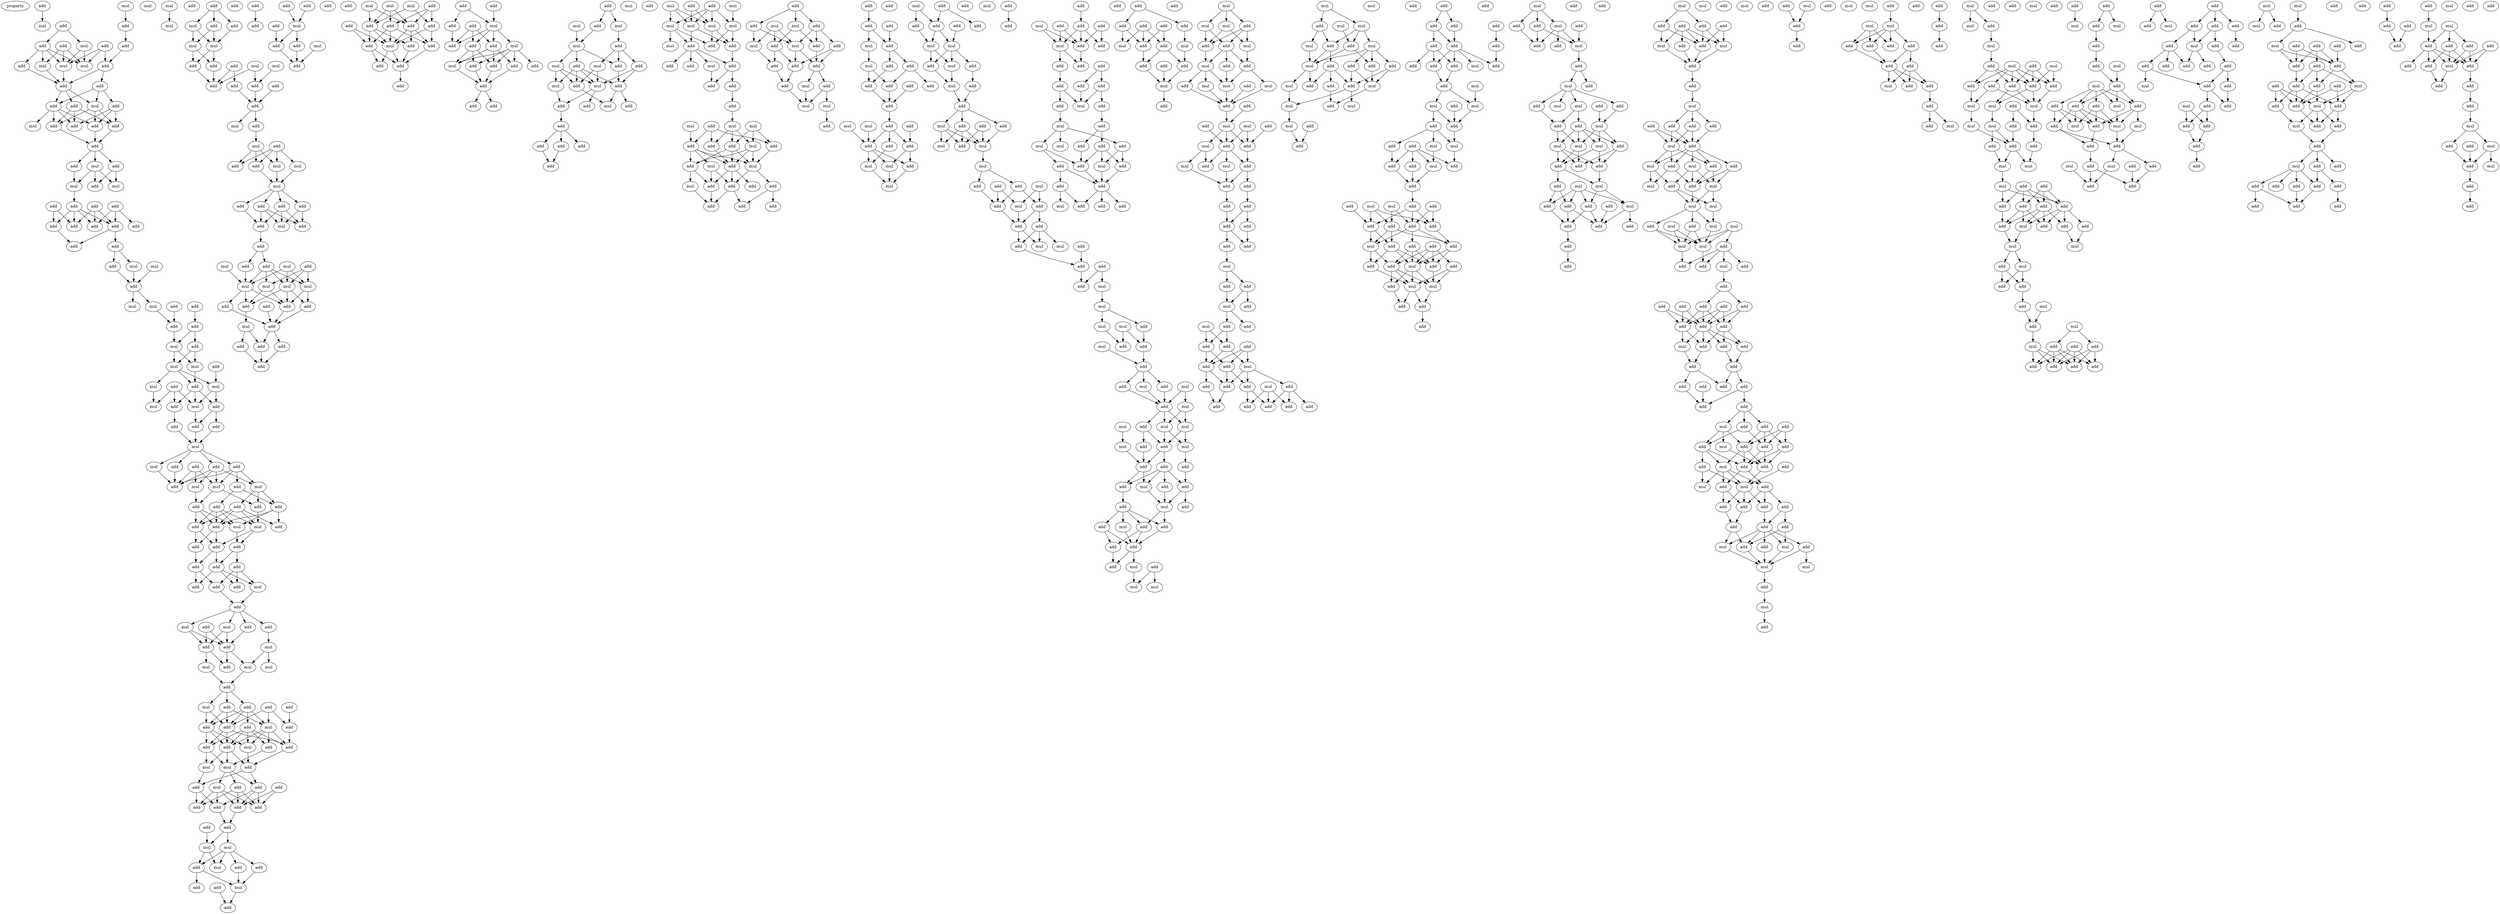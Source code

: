 digraph {
    node [fontcolor=black]
    property [mul=2,lf=2.0]
    0 [ label = add ];
    1 [ label = mul ];
    2 [ label = mul ];
    3 [ label = add ];
    4 [ label = add ];
    5 [ label = add ];
    6 [ label = add ];
    7 [ label = add ];
    8 [ label = add ];
    9 [ label = mul ];
    10 [ label = add ];
    11 [ label = add ];
    12 [ label = mul ];
    13 [ label = mul ];
    14 [ label = mul ];
    15 [ label = add ];
    16 [ label = add ];
    17 [ label = add ];
    18 [ label = add ];
    19 [ label = add ];
    20 [ label = mul ];
    21 [ label = add ];
    22 [ label = mul ];
    23 [ label = add ];
    24 [ label = add ];
    25 [ label = add ];
    26 [ label = add ];
    27 [ label = add ];
    28 [ label = add ];
    29 [ label = mul ];
    30 [ label = add ];
    31 [ label = mul ];
    32 [ label = mul ];
    33 [ label = add ];
    34 [ label = add ];
    35 [ label = add ];
    36 [ label = add ];
    37 [ label = add ];
    38 [ label = add ];
    39 [ label = add ];
    40 [ label = add ];
    41 [ label = add ];
    42 [ label = add ];
    43 [ label = add ];
    44 [ label = mul ];
    45 [ label = mul ];
    46 [ label = add ];
    47 [ label = mul ];
    48 [ label = add ];
    49 [ label = mul ];
    50 [ label = add ];
    51 [ label = add ];
    52 [ label = mul ];
    53 [ label = add ];
    54 [ label = add ];
    55 [ label = mul ];
    56 [ label = add ];
    57 [ label = add ];
    58 [ label = mul ];
    59 [ label = mul ];
    60 [ label = add ];
    61 [ label = mul ];
    62 [ label = mul ];
    63 [ label = add ];
    64 [ label = mul ];
    65 [ label = mul ];
    66 [ label = add ];
    67 [ label = add ];
    68 [ label = add ];
    69 [ label = add ];
    70 [ label = add ];
    71 [ label = mul ];
    72 [ label = add ];
    73 [ label = add ];
    74 [ label = add ];
    75 [ label = mul ];
    76 [ label = add ];
    77 [ label = mul ];
    78 [ label = add ];
    79 [ label = add ];
    80 [ label = mul ];
    81 [ label = mul ];
    82 [ label = add ];
    83 [ label = add ];
    84 [ label = add ];
    85 [ label = add ];
    86 [ label = add ];
    87 [ label = add ];
    88 [ label = add ];
    89 [ label = mul ];
    90 [ label = mul ];
    91 [ label = add ];
    92 [ label = add ];
    93 [ label = add ];
    94 [ label = add ];
    95 [ label = add ];
    96 [ label = add ];
    97 [ label = add ];
    98 [ label = add ];
    99 [ label = mul ];
    100 [ label = add ];
    101 [ label = add ];
    102 [ label = add ];
    103 [ label = mul ];
    104 [ label = add ];
    105 [ label = add ];
    106 [ label = mul ];
    107 [ label = add ];
    108 [ label = mul ];
    109 [ label = add ];
    110 [ label = add ];
    111 [ label = add ];
    112 [ label = mul ];
    113 [ label = mul ];
    114 [ label = mul ];
    115 [ label = add ];
    116 [ label = add ];
    117 [ label = add ];
    118 [ label = mul ];
    119 [ label = add ];
    120 [ label = add ];
    121 [ label = add ];
    122 [ label = add ];
    123 [ label = mul ];
    124 [ label = add ];
    125 [ label = add ];
    126 [ label = add ];
    127 [ label = mul ];
    128 [ label = add ];
    129 [ label = add ];
    130 [ label = add ];
    131 [ label = mul ];
    132 [ label = add ];
    133 [ label = mul ];
    134 [ label = mul ];
    135 [ label = add ];
    136 [ label = add ];
    137 [ label = add ];
    138 [ label = add ];
    139 [ label = add ];
    140 [ label = add ];
    141 [ label = add ];
    142 [ label = add ];
    143 [ label = add ];
    144 [ label = add ];
    145 [ label = mul ];
    146 [ label = mul ];
    147 [ label = mul ];
    148 [ label = add ];
    149 [ label = add ];
    150 [ label = add ];
    151 [ label = mul ];
    152 [ label = add ];
    153 [ label = mul ];
    154 [ label = add ];
    155 [ label = add ];
    156 [ label = add ];
    157 [ label = mul ];
    158 [ label = add ];
    159 [ label = mul ];
    160 [ label = add ];
    161 [ label = add ];
    162 [ label = mul ];
    163 [ label = mul ];
    164 [ label = mul ];
    165 [ label = add ];
    166 [ label = add ];
    167 [ label = add ];
    168 [ label = mul ];
    169 [ label = add ];
    170 [ label = add ];
    171 [ label = add ];
    172 [ label = add ];
    173 [ label = add ];
    174 [ label = mul ];
    175 [ label = add ];
    176 [ label = add ];
    177 [ label = mul ];
    178 [ label = add ];
    179 [ label = mul ];
    180 [ label = add ];
    181 [ label = mul ];
    182 [ label = mul ];
    183 [ label = add ];
    184 [ label = add ];
    185 [ label = add ];
    186 [ label = add ];
    187 [ label = add ];
    188 [ label = add ];
    189 [ label = add ];
    190 [ label = mul ];
    191 [ label = add ];
    192 [ label = mul ];
    193 [ label = mul ];
    194 [ label = add ];
    195 [ label = add ];
    196 [ label = add ];
    197 [ label = mul ];
    198 [ label = mul ];
    199 [ label = mul ];
    200 [ label = mul ];
    201 [ label = add ];
    202 [ label = add ];
    203 [ label = add ];
    204 [ label = add ];
    205 [ label = add ];
    206 [ label = mul ];
    207 [ label = add ];
    208 [ label = add ];
    209 [ label = add ];
    210 [ label = add ];
    211 [ label = add ];
    212 [ label = add ];
    213 [ label = add ];
    214 [ label = add ];
    215 [ label = add ];
    216 [ label = add ];
    217 [ label = mul ];
    218 [ label = add ];
    219 [ label = add ];
    220 [ label = mul ];
    221 [ label = add ];
    222 [ label = add ];
    223 [ label = add ];
    224 [ label = add ];
    225 [ label = mul ];
    226 [ label = mul ];
    227 [ label = mul ];
    228 [ label = add ];
    229 [ label = add ];
    230 [ label = add ];
    231 [ label = add ];
    232 [ label = add ];
    233 [ label = add ];
    234 [ label = add ];
    235 [ label = add ];
    236 [ label = mul ];
    237 [ label = add ];
    238 [ label = add ];
    239 [ label = add ];
    240 [ label = add ];
    241 [ label = add ];
    242 [ label = add ];
    243 [ label = mul ];
    244 [ label = add ];
    245 [ label = mul ];
    246 [ label = add ];
    247 [ label = add ];
    248 [ label = add ];
    249 [ label = add ];
    250 [ label = add ];
    251 [ label = add ];
    252 [ label = mul ];
    253 [ label = add ];
    254 [ label = add ];
    255 [ label = add ];
    256 [ label = add ];
    257 [ label = add ];
    258 [ label = add ];
    259 [ label = mul ];
    260 [ label = mul ];
    261 [ label = mul ];
    262 [ label = add ];
    263 [ label = mul ];
    264 [ label = mul ];
    265 [ label = mul ];
    266 [ label = add ];
    267 [ label = add ];
    268 [ label = add ];
    269 [ label = add ];
    270 [ label = mul ];
    271 [ label = mul ];
    272 [ label = add ];
    273 [ label = add ];
    274 [ label = add ];
    275 [ label = mul ];
    276 [ label = add ];
    277 [ label = add ];
    278 [ label = add ];
    279 [ label = add ];
    280 [ label = add ];
    281 [ label = add ];
    282 [ label = add ];
    283 [ label = mul ];
    284 [ label = add ];
    285 [ label = add ];
    286 [ label = mul ];
    287 [ label = mul ];
    288 [ label = mul ];
    289 [ label = mul ];
    290 [ label = mul ];
    291 [ label = add ];
    292 [ label = mul ];
    293 [ label = add ];
    294 [ label = add ];
    295 [ label = mul ];
    296 [ label = add ];
    297 [ label = add ];
    298 [ label = add ];
    299 [ label = add ];
    300 [ label = add ];
    301 [ label = add ];
    302 [ label = mul ];
    303 [ label = add ];
    304 [ label = mul ];
    305 [ label = mul ];
    306 [ label = add ];
    307 [ label = add ];
    308 [ label = mul ];
    309 [ label = add ];
    310 [ label = add ];
    311 [ label = mul ];
    312 [ label = mul ];
    313 [ label = add ];
    314 [ label = add ];
    315 [ label = add ];
    316 [ label = mul ];
    317 [ label = add ];
    318 [ label = add ];
    319 [ label = add ];
    320 [ label = add ];
    321 [ label = add ];
    322 [ label = add ];
    323 [ label = add ];
    324 [ label = mul ];
    325 [ label = add ];
    326 [ label = mul ];
    327 [ label = add ];
    328 [ label = add ];
    329 [ label = add ];
    330 [ label = add ];
    331 [ label = mul ];
    332 [ label = mul ];
    333 [ label = add ];
    334 [ label = add ];
    335 [ label = add ];
    336 [ label = mul ];
    337 [ label = add ];
    338 [ label = add ];
    339 [ label = mul ];
    340 [ label = mul ];
    341 [ label = add ];
    342 [ label = add ];
    343 [ label = add ];
    344 [ label = add ];
    345 [ label = add ];
    346 [ label = mul ];
    347 [ label = mul ];
    348 [ label = add ];
    349 [ label = add ];
    350 [ label = add ];
    351 [ label = add ];
    352 [ label = add ];
    353 [ label = add ];
    354 [ label = add ];
    355 [ label = add ];
    356 [ label = add ];
    357 [ label = mul ];
    358 [ label = add ];
    359 [ label = mul ];
    360 [ label = add ];
    361 [ label = add ];
    362 [ label = add ];
    363 [ label = add ];
    364 [ label = mul ];
    365 [ label = mul ];
    366 [ label = mul ];
    367 [ label = mul ];
    368 [ label = add ];
    369 [ label = add ];
    370 [ label = add ];
    371 [ label = add ];
    372 [ label = add ];
    373 [ label = mul ];
    374 [ label = mul ];
    375 [ label = add ];
    376 [ label = mul ];
    377 [ label = add ];
    378 [ label = add ];
    379 [ label = mul ];
    380 [ label = add ];
    381 [ label = add ];
    382 [ label = add ];
    383 [ label = add ];
    384 [ label = mul ];
    385 [ label = mul ];
    386 [ label = add ];
    387 [ label = mul ];
    388 [ label = mul ];
    389 [ label = add ];
    390 [ label = add ];
    391 [ label = add ];
    392 [ label = mul ];
    393 [ label = add ];
    394 [ label = add ];
    395 [ label = mul ];
    396 [ label = add ];
    397 [ label = add ];
    398 [ label = add ];
    399 [ label = mul ];
    400 [ label = mul ];
    401 [ label = add ];
    402 [ label = add ];
    403 [ label = add ];
    404 [ label = add ];
    405 [ label = mul ];
    406 [ label = add ];
    407 [ label = mul ];
    408 [ label = mul ];
    409 [ label = mul ];
    410 [ label = mul ];
    411 [ label = add ];
    412 [ label = mul ];
    413 [ label = add ];
    414 [ label = add ];
    415 [ label = add ];
    416 [ label = mul ];
    417 [ label = mul ];
    418 [ label = add ];
    419 [ label = add ];
    420 [ label = mul ];
    421 [ label = add ];
    422 [ label = mul ];
    423 [ label = add ];
    424 [ label = mul ];
    425 [ label = mul ];
    426 [ label = mul ];
    427 [ label = add ];
    428 [ label = mul ];
    429 [ label = add ];
    430 [ label = add ];
    431 [ label = add ];
    432 [ label = add ];
    433 [ label = add ];
    434 [ label = mul ];
    435 [ label = add ];
    436 [ label = add ];
    437 [ label = add ];
    438 [ label = mul ];
    439 [ label = add ];
    440 [ label = add ];
    441 [ label = add ];
    442 [ label = mul ];
    443 [ label = add ];
    444 [ label = add ];
    445 [ label = add ];
    446 [ label = add ];
    447 [ label = add ];
    448 [ label = mul ];
    449 [ label = mul ];
    450 [ label = add ];
    451 [ label = mul ];
    452 [ label = add ];
    453 [ label = add ];
    454 [ label = add ];
    455 [ label = add ];
    456 [ label = add ];
    457 [ label = mul ];
    458 [ label = add ];
    459 [ label = mul ];
    460 [ label = add ];
    461 [ label = add ];
    462 [ label = add ];
    463 [ label = add ];
    464 [ label = add ];
    465 [ label = add ];
    466 [ label = add ];
    467 [ label = add ];
    468 [ label = add ];
    469 [ label = add ];
    470 [ label = mul ];
    471 [ label = mul ];
    472 [ label = add ];
    473 [ label = mul ];
    474 [ label = mul ];
    475 [ label = add ];
    476 [ label = add ];
    477 [ label = add ];
    478 [ label = add ];
    479 [ label = add ];
    480 [ label = add ];
    481 [ label = mul ];
    482 [ label = add ];
    483 [ label = add ];
    484 [ label = add ];
    485 [ label = mul ];
    486 [ label = add ];
    487 [ label = add ];
    488 [ label = add ];
    489 [ label = add ];
    490 [ label = add ];
    491 [ label = add ];
    492 [ label = add ];
    493 [ label = mul ];
    494 [ label = add ];
    495 [ label = mul ];
    496 [ label = add ];
    497 [ label = add ];
    498 [ label = add ];
    499 [ label = add ];
    500 [ label = add ];
    501 [ label = mul ];
    502 [ label = add ];
    503 [ label = mul ];
    504 [ label = mul ];
    505 [ label = add ];
    506 [ label = mul ];
    507 [ label = add ];
    508 [ label = add ];
    509 [ label = mul ];
    510 [ label = add ];
    511 [ label = add ];
    512 [ label = mul ];
    513 [ label = add ];
    514 [ label = mul ];
    515 [ label = mul ];
    516 [ label = add ];
    517 [ label = mul ];
    518 [ label = add ];
    519 [ label = add ];
    520 [ label = mul ];
    521 [ label = add ];
    522 [ label = add ];
    523 [ label = mul ];
    524 [ label = add ];
    525 [ label = add ];
    526 [ label = mul ];
    527 [ label = add ];
    528 [ label = mul ];
    529 [ label = add ];
    530 [ label = mul ];
    531 [ label = add ];
    532 [ label = add ];
    533 [ label = add ];
    534 [ label = add ];
    535 [ label = add ];
    536 [ label = add ];
    537 [ label = add ];
    538 [ label = add ];
    539 [ label = mul ];
    540 [ label = add ];
    541 [ label = add ];
    542 [ label = mul ];
    543 [ label = add ];
    544 [ label = mul ];
    545 [ label = add ];
    546 [ label = add ];
    547 [ label = add ];
    548 [ label = add ];
    549 [ label = add ];
    550 [ label = add ];
    551 [ label = mul ];
    552 [ label = add ];
    553 [ label = add ];
    554 [ label = add ];
    555 [ label = add ];
    556 [ label = add ];
    557 [ label = mul ];
    558 [ label = add ];
    559 [ label = add ];
    560 [ label = add ];
    561 [ label = add ];
    562 [ label = add ];
    563 [ label = mul ];
    564 [ label = add ];
    565 [ label = mul ];
    566 [ label = mul ];
    567 [ label = mul ];
    568 [ label = add ];
    569 [ label = mul ];
    570 [ label = mul ];
    571 [ label = add ];
    572 [ label = add ];
    573 [ label = mul ];
    574 [ label = add ];
    575 [ label = add ];
    576 [ label = add ];
    577 [ label = mul ];
    578 [ label = add ];
    579 [ label = add ];
    580 [ label = add ];
    581 [ label = mul ];
    582 [ label = mul ];
    583 [ label = add ];
    584 [ label = mul ];
    585 [ label = mul ];
    586 [ label = add ];
    587 [ label = add ];
    588 [ label = add ];
    589 [ label = add ];
    590 [ label = add ];
    591 [ label = add ];
    592 [ label = add ];
    593 [ label = add ];
    594 [ label = add ];
    595 [ label = add ];
    596 [ label = mul ];
    597 [ label = add ];
    598 [ label = add ];
    599 [ label = add ];
    600 [ label = add ];
    601 [ label = mul ];
    602 [ label = add ];
    603 [ label = mul ];
    604 [ label = mul ];
    605 [ label = add ];
    606 [ label = add ];
    607 [ label = add ];
    608 [ label = add ];
    609 [ label = mul ];
    610 [ label = mul ];
    611 [ label = add ];
    612 [ label = add ];
    613 [ label = add ];
    614 [ label = add ];
    615 [ label = add ];
    616 [ label = mul ];
    617 [ label = add ];
    618 [ label = add ];
    619 [ label = add ];
    620 [ label = add ];
    621 [ label = mul ];
    622 [ label = mul ];
    623 [ label = add ];
    624 [ label = add ];
    625 [ label = add ];
    626 [ label = add ];
    627 [ label = add ];
    628 [ label = add ];
    629 [ label = mul ];
    630 [ label = add ];
    631 [ label = add ];
    632 [ label = add ];
    633 [ label = mul ];
    634 [ label = add ];
    635 [ label = add ];
    636 [ label = add ];
    637 [ label = mul ];
    638 [ label = mul ];
    639 [ label = add ];
    640 [ label = add ];
    641 [ label = add ];
    642 [ label = add ];
    643 [ label = mul ];
    644 [ label = add ];
    645 [ label = add ];
    646 [ label = add ];
    647 [ label = mul ];
    648 [ label = add ];
    649 [ label = mul ];
    650 [ label = add ];
    651 [ label = add ];
    652 [ label = add ];
    653 [ label = mul ];
    654 [ label = add ];
    655 [ label = add ];
    656 [ label = add ];
    657 [ label = add ];
    658 [ label = mul ];
    659 [ label = mul ];
    660 [ label = mul ];
    661 [ label = add ];
    662 [ label = add ];
    663 [ label = mul ];
    664 [ label = mul ];
    665 [ label = add ];
    666 [ label = mul ];
    667 [ label = add ];
    668 [ label = add ];
    669 [ label = add ];
    670 [ label = mul ];
    671 [ label = add ];
    672 [ label = mul ];
    673 [ label = add ];
    674 [ label = mul ];
    675 [ label = add ];
    676 [ label = add ];
    677 [ label = add ];
    678 [ label = add ];
    679 [ label = add ];
    680 [ label = add ];
    681 [ label = add ];
    682 [ label = add ];
    683 [ label = add ];
    684 [ label = mul ];
    685 [ label = add ];
    686 [ label = add ];
    687 [ label = add ];
    688 [ label = add ];
    689 [ label = mul ];
    690 [ label = add ];
    691 [ label = add ];
    692 [ label = mul ];
    693 [ label = mul ];
    694 [ label = add ];
    695 [ label = add ];
    696 [ label = mul ];
    697 [ label = add ];
    698 [ label = add ];
    699 [ label = add ];
    700 [ label = add ];
    701 [ label = add ];
    702 [ label = add ];
    703 [ label = mul ];
    704 [ label = add ];
    705 [ label = add ];
    706 [ label = mul ];
    707 [ label = add ];
    708 [ label = mul ];
    709 [ label = mul ];
    710 [ label = add ];
    711 [ label = add ];
    712 [ label = mul ];
    713 [ label = mul ];
    714 [ label = mul ];
    715 [ label = add ];
    716 [ label = mul ];
    717 [ label = mul ];
    718 [ label = mul ];
    719 [ label = add ];
    720 [ label = mul ];
    721 [ label = mul ];
    722 [ label = add ];
    723 [ label = add ];
    724 [ label = add ];
    725 [ label = mul ];
    726 [ label = mul ];
    727 [ label = add ];
    728 [ label = add ];
    729 [ label = add ];
    730 [ label = add ];
    731 [ label = add ];
    732 [ label = add ];
    733 [ label = add ];
    734 [ label = add ];
    735 [ label = add ];
    736 [ label = add ];
    737 [ label = mul ];
    738 [ label = add ];
    739 [ label = add ];
    740 [ label = add ];
    741 [ label = add ];
    742 [ label = add ];
    743 [ label = add ];
    744 [ label = add ];
    745 [ label = add ];
    746 [ label = add ];
    747 [ label = add ];
    748 [ label = add ];
    749 [ label = add ];
    750 [ label = add ];
    751 [ label = add ];
    752 [ label = add ];
    753 [ label = mul ];
    754 [ label = add ];
    755 [ label = mul ];
    756 [ label = add ];
    757 [ label = add ];
    758 [ label = add ];
    759 [ label = add ];
    760 [ label = add ];
    761 [ label = add ];
    762 [ label = add ];
    763 [ label = mul ];
    764 [ label = mul ];
    765 [ label = add ];
    766 [ label = add ];
    767 [ label = mul ];
    768 [ label = add ];
    769 [ label = add ];
    770 [ label = add ];
    771 [ label = add ];
    772 [ label = add ];
    773 [ label = add ];
    774 [ label = add ];
    775 [ label = add ];
    776 [ label = add ];
    777 [ label = add ];
    778 [ label = mul ];
    779 [ label = mul ];
    780 [ label = mul ];
    781 [ label = mul ];
    782 [ label = add ];
    783 [ label = mul ];
    784 [ label = add ];
    785 [ label = mul ];
    786 [ label = add ];
    787 [ label = add ];
    788 [ label = add ];
    789 [ label = mul ];
    790 [ label = add ];
    791 [ label = mul ];
    792 [ label = add ];
    793 [ label = mul ];
    794 [ label = mul ];
    795 [ label = add ];
    796 [ label = add ];
    797 [ label = add ];
    798 [ label = add ];
    799 [ label = add ];
    800 [ label = add ];
    801 [ label = add ];
    802 [ label = mul ];
    803 [ label = add ];
    804 [ label = add ];
    805 [ label = add ];
    806 [ label = add ];
    807 [ label = mul ];
    808 [ label = add ];
    809 [ label = add ];
    810 [ label = mul ];
    811 [ label = mul ];
    812 [ label = add ];
    813 [ label = add ];
    814 [ label = mul ];
    815 [ label = add ];
    816 [ label = mul ];
    817 [ label = add ];
    818 [ label = mul ];
    819 [ label = add ];
    820 [ label = add ];
    821 [ label = add ];
    822 [ label = add ];
    823 [ label = add ];
    824 [ label = mul ];
    825 [ label = mul ];
    826 [ label = mul ];
    827 [ label = add ];
    828 [ label = mul ];
    829 [ label = add ];
    830 [ label = add ];
    831 [ label = mul ];
    832 [ label = add ];
    833 [ label = add ];
    834 [ label = add ];
    835 [ label = mul ];
    836 [ label = mul ];
    837 [ label = add ];
    838 [ label = add ];
    839 [ label = mul ];
    840 [ label = add ];
    841 [ label = add ];
    842 [ label = add ];
    843 [ label = add ];
    844 [ label = add ];
    845 [ label = add ];
    846 [ label = add ];
    847 [ label = add ];
    848 [ label = mul ];
    849 [ label = mul ];
    850 [ label = mul ];
    851 [ label = mul ];
    852 [ label = add ];
    853 [ label = add ];
    854 [ label = add ];
    855 [ label = add ];
    856 [ label = add ];
    857 [ label = add ];
    858 [ label = mul ];
    859 [ label = add ];
    860 [ label = mul ];
    861 [ label = mul ];
    862 [ label = add ];
    863 [ label = add ];
    864 [ label = add ];
    865 [ label = mul ];
    866 [ label = add ];
    867 [ label = add ];
    868 [ label = add ];
    869 [ label = add ];
    870 [ label = add ];
    871 [ label = add ];
    872 [ label = mul ];
    873 [ label = add ];
    874 [ label = add ];
    875 [ label = mul ];
    876 [ label = add ];
    877 [ label = add ];
    878 [ label = add ];
    879 [ label = add ];
    880 [ label = mul ];
    881 [ label = mul ];
    882 [ label = mul ];
    883 [ label = add ];
    884 [ label = add ];
    885 [ label = add ];
    886 [ label = add ];
    887 [ label = mul ];
    888 [ label = add ];
    889 [ label = add ];
    890 [ label = mul ];
    891 [ label = mul ];
    892 [ label = add ];
    893 [ label = mul ];
    894 [ label = add ];
    895 [ label = add ];
    896 [ label = add ];
    897 [ label = mul ];
    898 [ label = add ];
    899 [ label = mul ];
    900 [ label = add ];
    901 [ label = add ];
    902 [ label = add ];
    903 [ label = add ];
    904 [ label = add ];
    905 [ label = add ];
    906 [ label = add ];
    907 [ label = add ];
    908 [ label = add ];
    909 [ label = mul ];
    910 [ label = add ];
    911 [ label = add ];
    912 [ label = add ];
    913 [ label = add ];
    914 [ label = add ];
    915 [ label = add ];
    916 [ label = add ];
    917 [ label = mul ];
    918 [ label = add ];
    919 [ label = add ];
    920 [ label = mul ];
    921 [ label = add ];
    922 [ label = add ];
    923 [ label = add ];
    924 [ label = add ];
    925 [ label = add ];
    926 [ label = mul ];
    927 [ label = mul ];
    928 [ label = mul ];
    929 [ label = add ];
    930 [ label = add ];
    931 [ label = add ];
    932 [ label = add ];
    933 [ label = add ];
    934 [ label = add ];
    935 [ label = mul ];
    936 [ label = add ];
    937 [ label = add ];
    938 [ label = add ];
    939 [ label = add ];
    940 [ label = mul ];
    941 [ label = add ];
    942 [ label = add ];
    943 [ label = add ];
    944 [ label = add ];
    945 [ label = mul ];
    946 [ label = add ];
    947 [ label = add ];
    948 [ label = add ];
    949 [ label = add ];
    950 [ label = add ];
    951 [ label = add ];
    952 [ label = mul ];
    953 [ label = add ];
    954 [ label = mul ];
    955 [ label = add ];
    956 [ label = add ];
    957 [ label = add ];
    958 [ label = add ];
    959 [ label = add ];
    960 [ label = add ];
    961 [ label = add ];
    962 [ label = add ];
    963 [ label = add ];
    964 [ label = add ];
    965 [ label = add ];
    966 [ label = add ];
    967 [ label = add ];
    968 [ label = add ];
    969 [ label = add ];
    970 [ label = mul ];
    971 [ label = mul ];
    972 [ label = mul ];
    973 [ label = add ];
    974 [ label = add ];
    975 [ label = add ];
    976 [ label = add ];
    977 [ label = mul ];
    978 [ label = add ];
    979 [ label = add ];
    980 [ label = add ];
    981 [ label = add ];
    982 [ label = add ];
    983 [ label = add ];
    984 [ label = mul ];
    985 [ label = add ];
    986 [ label = add ];
    987 [ label = add ];
    988 [ label = mul ];
    989 [ label = add ];
    990 [ label = mul ];
    991 [ label = add ];
    992 [ label = add ];
    993 [ label = add ];
    0 -> 1 [ name = 0 ];
    2 -> 4 [ name = 1 ];
    3 -> 5 [ name = 2 ];
    3 -> 9 [ name = 3 ];
    4 -> 7 [ name = 4 ];
    5 -> 11 [ name = 5 ];
    5 -> 12 [ name = 6 ];
    5 -> 13 [ name = 7 ];
    5 -> 14 [ name = 8 ];
    6 -> 10 [ name = 9 ];
    6 -> 12 [ name = 10 ];
    6 -> 14 [ name = 11 ];
    7 -> 10 [ name = 12 ];
    8 -> 12 [ name = 13 ];
    8 -> 13 [ name = 14 ];
    8 -> 14 [ name = 15 ];
    9 -> 12 [ name = 16 ];
    9 -> 14 [ name = 17 ];
    10 -> 15 [ name = 18 ];
    10 -> 16 [ name = 19 ];
    11 -> 16 [ name = 20 ];
    13 -> 16 [ name = 21 ];
    14 -> 16 [ name = 22 ];
    15 -> 17 [ name = 23 ];
    15 -> 19 [ name = 24 ];
    15 -> 20 [ name = 25 ];
    16 -> 17 [ name = 26 ];
    16 -> 18 [ name = 27 ];
    16 -> 20 [ name = 28 ];
    17 -> 21 [ name = 29 ];
    17 -> 22 [ name = 30 ];
    17 -> 23 [ name = 31 ];
    17 -> 25 [ name = 32 ];
    18 -> 21 [ name = 33 ];
    18 -> 24 [ name = 34 ];
    18 -> 25 [ name = 35 ];
    19 -> 21 [ name = 36 ];
    19 -> 23 [ name = 37 ];
    19 -> 24 [ name = 38 ];
    20 -> 23 [ name = 39 ];
    20 -> 24 [ name = 40 ];
    20 -> 25 [ name = 41 ];
    23 -> 26 [ name = 42 ];
    24 -> 26 [ name = 43 ];
    25 -> 26 [ name = 44 ];
    26 -> 27 [ name = 45 ];
    26 -> 28 [ name = 46 ];
    26 -> 29 [ name = 47 ];
    27 -> 31 [ name = 48 ];
    28 -> 30 [ name = 49 ];
    28 -> 32 [ name = 50 ];
    29 -> 30 [ name = 51 ];
    29 -> 31 [ name = 52 ];
    29 -> 32 [ name = 53 ];
    31 -> 33 [ name = 54 ];
    33 -> 37 [ name = 55 ];
    33 -> 38 [ name = 56 ];
    33 -> 39 [ name = 57 ];
    33 -> 40 [ name = 58 ];
    34 -> 38 [ name = 59 ];
    34 -> 39 [ name = 60 ];
    34 -> 41 [ name = 61 ];
    35 -> 38 [ name = 62 ];
    35 -> 39 [ name = 63 ];
    35 -> 40 [ name = 64 ];
    36 -> 37 [ name = 65 ];
    36 -> 40 [ name = 66 ];
    37 -> 43 [ name = 67 ];
    39 -> 42 [ name = 68 ];
    39 -> 43 [ name = 69 ];
    42 -> 44 [ name = 70 ];
    42 -> 46 [ name = 71 ];
    44 -> 48 [ name = 72 ];
    45 -> 48 [ name = 73 ];
    46 -> 48 [ name = 74 ];
    48 -> 49 [ name = 75 ];
    48 -> 52 [ name = 76 ];
    50 -> 53 [ name = 77 ];
    51 -> 54 [ name = 78 ];
    52 -> 53 [ name = 79 ];
    53 -> 55 [ name = 80 ];
    54 -> 55 [ name = 81 ];
    54 -> 56 [ name = 82 ];
    55 -> 58 [ name = 83 ];
    55 -> 59 [ name = 84 ];
    56 -> 58 [ name = 85 ];
    56 -> 59 [ name = 86 ];
    57 -> 61 [ name = 87 ];
    58 -> 60 [ name = 88 ];
    59 -> 60 [ name = 89 ];
    59 -> 61 [ name = 90 ];
    59 -> 62 [ name = 91 ];
    60 -> 65 [ name = 92 ];
    60 -> 66 [ name = 93 ];
    60 -> 67 [ name = 94 ];
    61 -> 65 [ name = 95 ];
    61 -> 67 [ name = 96 ];
    62 -> 64 [ name = 97 ];
    63 -> 64 [ name = 98 ];
    63 -> 65 [ name = 99 ];
    63 -> 66 [ name = 100 ];
    65 -> 70 [ name = 101 ];
    66 -> 69 [ name = 102 ];
    67 -> 68 [ name = 103 ];
    67 -> 70 [ name = 104 ];
    68 -> 71 [ name = 105 ];
    69 -> 71 [ name = 106 ];
    70 -> 71 [ name = 107 ];
    71 -> 72 [ name = 108 ];
    71 -> 73 [ name = 109 ];
    71 -> 75 [ name = 110 ];
    71 -> 76 [ name = 111 ];
    72 -> 79 [ name = 112 ];
    73 -> 78 [ name = 113 ];
    73 -> 79 [ name = 114 ];
    73 -> 80 [ name = 115 ];
    73 -> 81 [ name = 116 ];
    74 -> 77 [ name = 117 ];
    74 -> 79 [ name = 118 ];
    74 -> 80 [ name = 119 ];
    75 -> 79 [ name = 120 ];
    76 -> 77 [ name = 121 ];
    76 -> 79 [ name = 122 ];
    76 -> 80 [ name = 123 ];
    76 -> 81 [ name = 124 ];
    77 -> 85 [ name = 125 ];
    78 -> 83 [ name = 126 ];
    78 -> 84 [ name = 127 ];
    80 -> 82 [ name = 128 ];
    80 -> 85 [ name = 129 ];
    81 -> 82 [ name = 130 ];
    81 -> 84 [ name = 131 ];
    81 -> 86 [ name = 132 ];
    82 -> 89 [ name = 133 ];
    83 -> 88 [ name = 134 ];
    83 -> 89 [ name = 135 ];
    83 -> 90 [ name = 136 ];
    83 -> 91 [ name = 137 ];
    84 -> 87 [ name = 138 ];
    84 -> 90 [ name = 139 ];
    84 -> 91 [ name = 140 ];
    85 -> 88 [ name = 141 ];
    85 -> 90 [ name = 142 ];
    85 -> 91 [ name = 143 ];
    86 -> 87 [ name = 144 ];
    86 -> 88 [ name = 145 ];
    86 -> 89 [ name = 146 ];
    86 -> 91 [ name = 147 ];
    88 -> 93 [ name = 148 ];
    88 -> 94 [ name = 149 ];
    89 -> 92 [ name = 150 ];
    89 -> 94 [ name = 151 ];
    90 -> 92 [ name = 152 ];
    91 -> 93 [ name = 153 ];
    91 -> 94 [ name = 154 ];
    92 -> 95 [ name = 155 ];
    92 -> 97 [ name = 156 ];
    93 -> 96 [ name = 157 ];
    94 -> 96 [ name = 158 ];
    94 -> 97 [ name = 159 ];
    95 -> 99 [ name = 160 ];
    95 -> 100 [ name = 161 ];
    95 -> 101 [ name = 162 ];
    96 -> 98 [ name = 163 ];
    96 -> 100 [ name = 164 ];
    97 -> 98 [ name = 165 ];
    97 -> 99 [ name = 166 ];
    97 -> 101 [ name = 167 ];
    99 -> 102 [ name = 168 ];
    100 -> 102 [ name = 169 ];
    102 -> 103 [ name = 170 ];
    102 -> 104 [ name = 171 ];
    102 -> 106 [ name = 172 ];
    102 -> 107 [ name = 173 ];
    103 -> 109 [ name = 174 ];
    103 -> 110 [ name = 175 ];
    104 -> 108 [ name = 176 ];
    105 -> 109 [ name = 177 ];
    105 -> 110 [ name = 178 ];
    106 -> 109 [ name = 179 ];
    106 -> 110 [ name = 180 ];
    107 -> 110 [ name = 181 ];
    108 -> 112 [ name = 182 ];
    108 -> 114 [ name = 183 ];
    109 -> 111 [ name = 184 ];
    109 -> 113 [ name = 185 ];
    110 -> 111 [ name = 186 ];
    110 -> 114 [ name = 187 ];
    113 -> 115 [ name = 188 ];
    114 -> 115 [ name = 189 ];
    115 -> 116 [ name = 190 ];
    115 -> 118 [ name = 191 ];
    115 -> 119 [ name = 192 ];
    116 -> 123 [ name = 193 ];
    116 -> 124 [ name = 194 ];
    116 -> 125 [ name = 195 ];
    117 -> 122 [ name = 196 ];
    117 -> 123 [ name = 197 ];
    117 -> 125 [ name = 198 ];
    118 -> 124 [ name = 199 ];
    118 -> 125 [ name = 200 ];
    119 -> 121 [ name = 201 ];
    119 -> 123 [ name = 202 ];
    119 -> 124 [ name = 203 ];
    119 -> 125 [ name = 204 ];
    120 -> 122 [ name = 205 ];
    121 -> 126 [ name = 206 ];
    121 -> 127 [ name = 207 ];
    121 -> 128 [ name = 208 ];
    121 -> 129 [ name = 209 ];
    121 -> 130 [ name = 210 ];
    122 -> 129 [ name = 211 ];
    123 -> 126 [ name = 212 ];
    123 -> 127 [ name = 213 ];
    123 -> 129 [ name = 214 ];
    123 -> 130 [ name = 215 ];
    124 -> 126 [ name = 216 ];
    124 -> 127 [ name = 217 ];
    124 -> 128 [ name = 218 ];
    125 -> 126 [ name = 219 ];
    125 -> 128 [ name = 220 ];
    125 -> 129 [ name = 221 ];
    126 -> 131 [ name = 222 ];
    126 -> 132 [ name = 223 ];
    126 -> 133 [ name = 224 ];
    127 -> 132 [ name = 225 ];
    128 -> 131 [ name = 226 ];
    128 -> 133 [ name = 227 ];
    129 -> 132 [ name = 228 ];
    130 -> 133 [ name = 229 ];
    131 -> 136 [ name = 230 ];
    132 -> 136 [ name = 231 ];
    132 -> 137 [ name = 232 ];
    133 -> 134 [ name = 233 ];
    133 -> 137 [ name = 234 ];
    133 -> 138 [ name = 235 ];
    134 -> 139 [ name = 236 ];
    134 -> 140 [ name = 237 ];
    134 -> 141 [ name = 238 ];
    134 -> 142 [ name = 239 ];
    135 -> 140 [ name = 240 ];
    135 -> 141 [ name = 241 ];
    136 -> 139 [ name = 242 ];
    136 -> 142 [ name = 243 ];
    137 -> 140 [ name = 244 ];
    137 -> 141 [ name = 245 ];
    137 -> 142 [ name = 246 ];
    138 -> 139 [ name = 247 ];
    138 -> 140 [ name = 248 ];
    138 -> 141 [ name = 249 ];
    141 -> 144 [ name = 250 ];
    142 -> 144 [ name = 251 ];
    143 -> 145 [ name = 252 ];
    144 -> 145 [ name = 253 ];
    144 -> 146 [ name = 254 ];
    145 -> 147 [ name = 255 ];
    145 -> 148 [ name = 256 ];
    146 -> 147 [ name = 257 ];
    146 -> 148 [ name = 258 ];
    146 -> 149 [ name = 259 ];
    146 -> 150 [ name = 260 ];
    148 -> 152 [ name = 261 ];
    148 -> 153 [ name = 262 ];
    149 -> 153 [ name = 263 ];
    150 -> 153 [ name = 264 ];
    151 -> 157 [ name = 265 ];
    153 -> 156 [ name = 266 ];
    154 -> 156 [ name = 267 ];
    158 -> 159 [ name = 268 ];
    158 -> 160 [ name = 269 ];
    158 -> 161 [ name = 270 ];
    159 -> 162 [ name = 271 ];
    159 -> 163 [ name = 272 ];
    160 -> 163 [ name = 273 ];
    161 -> 162 [ name = 274 ];
    161 -> 163 [ name = 275 ];
    162 -> 165 [ name = 276 ];
    162 -> 167 [ name = 277 ];
    163 -> 165 [ name = 278 ];
    163 -> 167 [ name = 279 ];
    164 -> 169 [ name = 280 ];
    164 -> 171 [ name = 281 ];
    165 -> 171 [ name = 282 ];
    166 -> 171 [ name = 283 ];
    166 -> 172 [ name = 284 ];
    167 -> 171 [ name = 285 ];
    168 -> 169 [ name = 286 ];
    169 -> 173 [ name = 287 ];
    170 -> 173 [ name = 288 ];
    172 -> 173 [ name = 289 ];
    173 -> 174 [ name = 290 ];
    173 -> 175 [ name = 291 ];
    175 -> 177 [ name = 292 ];
    176 -> 178 [ name = 293 ];
    176 -> 179 [ name = 294 ];
    176 -> 180 [ name = 295 ];
    176 -> 181 [ name = 296 ];
    177 -> 178 [ name = 297 ];
    177 -> 180 [ name = 298 ];
    177 -> 181 [ name = 299 ];
    178 -> 182 [ name = 300 ];
    179 -> 182 [ name = 301 ];
    181 -> 182 [ name = 302 ];
    182 -> 183 [ name = 303 ];
    182 -> 184 [ name = 304 ];
    182 -> 185 [ name = 305 ];
    182 -> 186 [ name = 306 ];
    183 -> 188 [ name = 307 ];
    183 -> 189 [ name = 308 ];
    183 -> 190 [ name = 309 ];
    184 -> 189 [ name = 310 ];
    184 -> 190 [ name = 311 ];
    185 -> 188 [ name = 312 ];
    185 -> 189 [ name = 313 ];
    185 -> 190 [ name = 314 ];
    186 -> 188 [ name = 315 ];
    188 -> 191 [ name = 316 ];
    191 -> 195 [ name = 317 ];
    191 -> 196 [ name = 318 ];
    192 -> 198 [ name = 319 ];
    192 -> 199 [ name = 320 ];
    192 -> 200 [ name = 321 ];
    193 -> 200 [ name = 322 ];
    194 -> 197 [ name = 323 ];
    194 -> 198 [ name = 324 ];
    194 -> 199 [ name = 325 ];
    195 -> 197 [ name = 326 ];
    195 -> 198 [ name = 327 ];
    195 -> 199 [ name = 328 ];
    195 -> 200 [ name = 329 ];
    196 -> 200 [ name = 330 ];
    197 -> 201 [ name = 331 ];
    197 -> 205 [ name = 332 ];
    198 -> 201 [ name = 333 ];
    198 -> 202 [ name = 334 ];
    199 -> 201 [ name = 335 ];
    199 -> 202 [ name = 336 ];
    199 -> 205 [ name = 337 ];
    200 -> 201 [ name = 338 ];
    200 -> 203 [ name = 339 ];
    200 -> 205 [ name = 340 ];
    201 -> 207 [ name = 341 ];
    202 -> 207 [ name = 342 ];
    203 -> 207 [ name = 343 ];
    204 -> 207 [ name = 344 ];
    205 -> 206 [ name = 345 ];
    206 -> 208 [ name = 346 ];
    206 -> 210 [ name = 347 ];
    207 -> 208 [ name = 348 ];
    207 -> 209 [ name = 349 ];
    208 -> 211 [ name = 350 ];
    209 -> 211 [ name = 351 ];
    210 -> 211 [ name = 352 ];
    212 -> 215 [ name = 353 ];
    213 -> 217 [ name = 354 ];
    214 -> 217 [ name = 355 ];
    217 -> 219 [ name = 356 ];
    217 -> 221 [ name = 357 ];
    218 -> 219 [ name = 358 ];
    219 -> 223 [ name = 359 ];
    220 -> 223 [ name = 360 ];
    221 -> 223 [ name = 361 ];
    224 -> 230 [ name = 362 ];
    224 -> 231 [ name = 363 ];
    224 -> 232 [ name = 364 ];
    225 -> 229 [ name = 365 ];
    225 -> 231 [ name = 366 ];
    225 -> 232 [ name = 367 ];
    226 -> 229 [ name = 368 ];
    226 -> 230 [ name = 369 ];
    227 -> 229 [ name = 370 ];
    227 -> 232 [ name = 371 ];
    228 -> 235 [ name = 372 ];
    228 -> 236 [ name = 373 ];
    229 -> 233 [ name = 374 ];
    229 -> 235 [ name = 375 ];
    229 -> 236 [ name = 376 ];
    230 -> 234 [ name = 377 ];
    230 -> 236 [ name = 378 ];
    231 -> 234 [ name = 379 ];
    231 -> 235 [ name = 380 ];
    231 -> 236 [ name = 381 ];
    232 -> 233 [ name = 382 ];
    232 -> 234 [ name = 383 ];
    232 -> 236 [ name = 384 ];
    233 -> 238 [ name = 385 ];
    234 -> 238 [ name = 386 ];
    235 -> 237 [ name = 387 ];
    235 -> 238 [ name = 388 ];
    236 -> 237 [ name = 389 ];
    236 -> 238 [ name = 390 ];
    238 -> 239 [ name = 391 ];
    240 -> 242 [ name = 392 ];
    240 -> 243 [ name = 393 ];
    241 -> 243 [ name = 394 ];
    242 -> 247 [ name = 395 ];
    243 -> 245 [ name = 396 ];
    243 -> 246 [ name = 397 ];
    243 -> 247 [ name = 398 ];
    243 -> 248 [ name = 399 ];
    244 -> 246 [ name = 400 ];
    244 -> 247 [ name = 401 ];
    244 -> 248 [ name = 402 ];
    245 -> 249 [ name = 403 ];
    245 -> 250 [ name = 404 ];
    245 -> 251 [ name = 405 ];
    245 -> 252 [ name = 406 ];
    245 -> 253 [ name = 407 ];
    246 -> 250 [ name = 408 ];
    246 -> 252 [ name = 409 ];
    246 -> 253 [ name = 410 ];
    248 -> 249 [ name = 411 ];
    248 -> 252 [ name = 412 ];
    248 -> 253 [ name = 413 ];
    249 -> 254 [ name = 414 ];
    250 -> 254 [ name = 415 ];
    252 -> 254 [ name = 416 ];
    253 -> 254 [ name = 417 ];
    254 -> 255 [ name = 418 ];
    254 -> 256 [ name = 419 ];
    257 -> 258 [ name = 420 ];
    257 -> 261 [ name = 421 ];
    258 -> 263 [ name = 422 ];
    260 -> 263 [ name = 423 ];
    261 -> 262 [ name = 424 ];
    262 -> 265 [ name = 425 ];
    262 -> 267 [ name = 426 ];
    262 -> 268 [ name = 427 ];
    263 -> 264 [ name = 428 ];
    263 -> 266 [ name = 429 ];
    263 -> 267 [ name = 430 ];
    264 -> 269 [ name = 431 ];
    264 -> 270 [ name = 432 ];
    264 -> 271 [ name = 433 ];
    265 -> 269 [ name = 434 ];
    265 -> 271 [ name = 435 ];
    266 -> 269 [ name = 436 ];
    266 -> 270 [ name = 437 ];
    266 -> 271 [ name = 438 ];
    266 -> 272 [ name = 439 ];
    267 -> 272 [ name = 440 ];
    268 -> 271 [ name = 441 ];
    268 -> 272 [ name = 442 ];
    269 -> 275 [ name = 443 ];
    270 -> 274 [ name = 444 ];
    271 -> 274 [ name = 445 ];
    271 -> 276 [ name = 446 ];
    272 -> 273 [ name = 447 ];
    272 -> 275 [ name = 448 ];
    274 -> 277 [ name = 449 ];
    277 -> 278 [ name = 450 ];
    277 -> 279 [ name = 451 ];
    277 -> 280 [ name = 452 ];
    278 -> 282 [ name = 453 ];
    279 -> 282 [ name = 454 ];
    283 -> 287 [ name = 455 ];
    283 -> 288 [ name = 456 ];
    283 -> 290 [ name = 457 ];
    284 -> 288 [ name = 458 ];
    284 -> 290 [ name = 459 ];
    285 -> 287 [ name = 460 ];
    285 -> 288 [ name = 461 ];
    285 -> 289 [ name = 462 ];
    285 -> 290 [ name = 463 ];
    286 -> 289 [ name = 464 ];
    287 -> 291 [ name = 465 ];
    287 -> 292 [ name = 466 ];
    287 -> 294 [ name = 467 ];
    288 -> 291 [ name = 468 ];
    288 -> 293 [ name = 469 ];
    289 -> 291 [ name = 470 ];
    289 -> 293 [ name = 471 ];
    290 -> 293 [ name = 472 ];
    290 -> 294 [ name = 473 ];
    293 -> 298 [ name = 474 ];
    294 -> 295 [ name = 475 ];
    294 -> 296 [ name = 476 ];
    294 -> 297 [ name = 477 ];
    294 -> 298 [ name = 478 ];
    295 -> 300 [ name = 479 ];
    298 -> 299 [ name = 480 ];
    298 -> 300 [ name = 481 ];
    299 -> 301 [ name = 482 ];
    301 -> 304 [ name = 483 ];
    302 -> 307 [ name = 484 ];
    302 -> 308 [ name = 485 ];
    302 -> 310 [ name = 486 ];
    303 -> 306 [ name = 487 ];
    303 -> 309 [ name = 488 ];
    303 -> 310 [ name = 489 ];
    304 -> 306 [ name = 490 ];
    304 -> 307 [ name = 491 ];
    304 -> 308 [ name = 492 ];
    305 -> 309 [ name = 493 ];
    306 -> 314 [ name = 494 ];
    307 -> 312 [ name = 495 ];
    307 -> 313 [ name = 496 ];
    307 -> 314 [ name = 497 ];
    308 -> 312 [ name = 498 ];
    308 -> 313 [ name = 499 ];
    308 -> 314 [ name = 500 ];
    309 -> 311 [ name = 501 ];
    309 -> 312 [ name = 502 ];
    309 -> 313 [ name = 503 ];
    309 -> 314 [ name = 504 ];
    310 -> 312 [ name = 505 ];
    311 -> 318 [ name = 506 ];
    311 -> 319 [ name = 507 ];
    312 -> 317 [ name = 508 ];
    312 -> 318 [ name = 509 ];
    313 -> 316 [ name = 510 ];
    313 -> 319 [ name = 511 ];
    314 -> 315 [ name = 512 ];
    314 -> 318 [ name = 513 ];
    314 -> 319 [ name = 514 ];
    316 -> 320 [ name = 515 ];
    317 -> 321 [ name = 516 ];
    317 -> 322 [ name = 517 ];
    318 -> 320 [ name = 518 ];
    318 -> 322 [ name = 519 ];
    319 -> 320 [ name = 520 ];
    323 -> 325 [ name = 521 ];
    323 -> 326 [ name = 522 ];
    323 -> 327 [ name = 523 ];
    324 -> 328 [ name = 524 ];
    324 -> 331 [ name = 525 ];
    324 -> 332 [ name = 526 ];
    325 -> 331 [ name = 527 ];
    325 -> 332 [ name = 528 ];
    326 -> 328 [ name = 529 ];
    326 -> 330 [ name = 530 ];
    327 -> 329 [ name = 531 ];
    327 -> 330 [ name = 532 ];
    327 -> 332 [ name = 533 ];
    328 -> 333 [ name = 534 ];
    328 -> 334 [ name = 535 ];
    329 -> 333 [ name = 536 ];
    329 -> 335 [ name = 537 ];
    330 -> 335 [ name = 538 ];
    331 -> 334 [ name = 539 ];
    332 -> 333 [ name = 540 ];
    332 -> 335 [ name = 541 ];
    333 -> 337 [ name = 542 ];
    334 -> 337 [ name = 543 ];
    335 -> 336 [ name = 544 ];
    335 -> 338 [ name = 545 ];
    336 -> 340 [ name = 546 ];
    337 -> 340 [ name = 547 ];
    338 -> 339 [ name = 548 ];
    338 -> 340 [ name = 549 ];
    339 -> 341 [ name = 550 ];
    342 -> 343 [ name = 551 ];
    343 -> 345 [ name = 552 ];
    343 -> 346 [ name = 553 ];
    344 -> 345 [ name = 554 ];
    345 -> 348 [ name = 555 ];
    345 -> 349 [ name = 556 ];
    346 -> 347 [ name = 557 ];
    347 -> 350 [ name = 558 ];
    347 -> 351 [ name = 559 ];
    348 -> 351 [ name = 560 ];
    348 -> 353 [ name = 561 ];
    349 -> 350 [ name = 562 ];
    350 -> 355 [ name = 563 ];
    351 -> 355 [ name = 564 ];
    352 -> 355 [ name = 565 ];
    355 -> 358 [ name = 566 ];
    356 -> 362 [ name = 567 ];
    357 -> 360 [ name = 568 ];
    358 -> 360 [ name = 569 ];
    358 -> 361 [ name = 570 ];
    358 -> 362 [ name = 571 ];
    359 -> 360 [ name = 572 ];
    360 -> 363 [ name = 573 ];
    360 -> 364 [ name = 574 ];
    360 -> 365 [ name = 575 ];
    361 -> 364 [ name = 576 ];
    362 -> 363 [ name = 577 ];
    362 -> 365 [ name = 578 ];
    363 -> 366 [ name = 579 ];
    364 -> 366 [ name = 580 ];
    365 -> 366 [ name = 581 ];
    367 -> 369 [ name = 582 ];
    367 -> 372 [ name = 583 ];
    368 -> 369 [ name = 584 ];
    368 -> 371 [ name = 585 ];
    369 -> 373 [ name = 586 ];
    369 -> 374 [ name = 587 ];
    370 -> 374 [ name = 588 ];
    372 -> 373 [ name = 589 ];
    373 -> 376 [ name = 590 ];
    373 -> 377 [ name = 591 ];
    374 -> 375 [ name = 592 ];
    374 -> 376 [ name = 593 ];
    374 -> 377 [ name = 594 ];
    375 -> 378 [ name = 595 ];
    376 -> 379 [ name = 596 ];
    377 -> 379 [ name = 597 ];
    378 -> 380 [ name = 598 ];
    379 -> 380 [ name = 599 ];
    380 -> 381 [ name = 600 ];
    380 -> 382 [ name = 601 ];
    380 -> 384 [ name = 602 ];
    381 -> 385 [ name = 603 ];
    381 -> 386 [ name = 604 ];
    381 -> 387 [ name = 605 ];
    382 -> 385 [ name = 606 ];
    383 -> 385 [ name = 607 ];
    383 -> 386 [ name = 608 ];
    384 -> 385 [ name = 609 ];
    384 -> 386 [ name = 610 ];
    384 -> 387 [ name = 611 ];
    385 -> 388 [ name = 612 ];
    388 -> 389 [ name = 613 ];
    388 -> 390 [ name = 614 ];
    389 -> 393 [ name = 615 ];
    389 -> 394 [ name = 616 ];
    390 -> 393 [ name = 617 ];
    391 -> 393 [ name = 618 ];
    391 -> 395 [ name = 619 ];
    392 -> 394 [ name = 620 ];
    392 -> 395 [ name = 621 ];
    393 -> 397 [ name = 622 ];
    394 -> 397 [ name = 623 ];
    394 -> 398 [ name = 624 ];
    395 -> 397 [ name = 625 ];
    397 -> 399 [ name = 626 ];
    397 -> 402 [ name = 627 ];
    398 -> 399 [ name = 628 ];
    398 -> 400 [ name = 629 ];
    398 -> 402 [ name = 630 ];
    401 -> 404 [ name = 631 ];
    402 -> 404 [ name = 632 ];
    403 -> 405 [ name = 633 ];
    403 -> 406 [ name = 634 ];
    404 -> 406 [ name = 635 ];
    405 -> 408 [ name = 636 ];
    408 -> 409 [ name = 637 ];
    408 -> 411 [ name = 638 ];
    409 -> 414 [ name = 639 ];
    410 -> 413 [ name = 640 ];
    410 -> 414 [ name = 641 ];
    411 -> 413 [ name = 642 ];
    412 -> 415 [ name = 643 ];
    413 -> 415 [ name = 644 ];
    415 -> 417 [ name = 645 ];
    415 -> 418 [ name = 646 ];
    415 -> 419 [ name = 647 ];
    416 -> 420 [ name = 648 ];
    416 -> 421 [ name = 649 ];
    417 -> 421 [ name = 650 ];
    418 -> 421 [ name = 651 ];
    419 -> 421 [ name = 652 ];
    420 -> 422 [ name = 653 ];
    420 -> 424 [ name = 654 ];
    421 -> 422 [ name = 655 ];
    421 -> 423 [ name = 656 ];
    421 -> 424 [ name = 657 ];
    422 -> 427 [ name = 658 ];
    422 -> 428 [ name = 659 ];
    423 -> 427 [ name = 660 ];
    423 -> 429 [ name = 661 ];
    424 -> 427 [ name = 662 ];
    424 -> 428 [ name = 663 ];
    425 -> 426 [ name = 664 ];
    426 -> 430 [ name = 665 ];
    427 -> 430 [ name = 666 ];
    427 -> 432 [ name = 667 ];
    428 -> 431 [ name = 668 ];
    429 -> 430 [ name = 669 ];
    430 -> 433 [ name = 670 ];
    430 -> 434 [ name = 671 ];
    431 -> 435 [ name = 672 ];
    432 -> 433 [ name = 673 ];
    432 -> 434 [ name = 674 ];
    432 -> 435 [ name = 675 ];
    432 -> 436 [ name = 676 ];
    433 -> 437 [ name = 677 ];
    434 -> 438 [ name = 678 ];
    435 -> 438 [ name = 679 ];
    435 -> 439 [ name = 680 ];
    436 -> 438 [ name = 681 ];
    437 -> 440 [ name = 682 ];
    437 -> 441 [ name = 683 ];
    437 -> 442 [ name = 684 ];
    437 -> 443 [ name = 685 ];
    438 -> 441 [ name = 686 ];
    438 -> 443 [ name = 687 ];
    440 -> 444 [ name = 688 ];
    440 -> 445 [ name = 689 ];
    441 -> 444 [ name = 690 ];
    441 -> 445 [ name = 691 ];
    442 -> 444 [ name = 692 ];
    443 -> 444 [ name = 693 ];
    444 -> 447 [ name = 694 ];
    444 -> 448 [ name = 695 ];
    445 -> 447 [ name = 696 ];
    446 -> 449 [ name = 697 ];
    446 -> 451 [ name = 698 ];
    448 -> 449 [ name = 699 ];
    450 -> 452 [ name = 700 ];
    453 -> 456 [ name = 701 ];
    454 -> 458 [ name = 702 ];
    454 -> 460 [ name = 703 ];
    455 -> 458 [ name = 704 ];
    455 -> 459 [ name = 705 ];
    456 -> 458 [ name = 706 ];
    456 -> 459 [ name = 707 ];
    456 -> 460 [ name = 708 ];
    457 -> 458 [ name = 709 ];
    457 -> 459 [ name = 710 ];
    458 -> 462 [ name = 711 ];
    459 -> 462 [ name = 712 ];
    459 -> 463 [ name = 713 ];
    461 -> 465 [ name = 714 ];
    461 -> 466 [ name = 715 ];
    463 -> 464 [ name = 716 ];
    464 -> 467 [ name = 717 ];
    464 -> 470 [ name = 718 ];
    465 -> 469 [ name = 719 ];
    465 -> 470 [ name = 720 ];
    466 -> 470 [ name = 721 ];
    467 -> 471 [ name = 722 ];
    469 -> 472 [ name = 723 ];
    471 -> 473 [ name = 724 ];
    471 -> 474 [ name = 725 ];
    471 -> 475 [ name = 726 ];
    472 -> 476 [ name = 727 ];
    472 -> 477 [ name = 728 ];
    473 -> 478 [ name = 729 ];
    473 -> 480 [ name = 730 ];
    475 -> 479 [ name = 731 ];
    475 -> 481 [ name = 732 ];
    476 -> 478 [ name = 733 ];
    477 -> 478 [ name = 734 ];
    477 -> 479 [ name = 735 ];
    477 -> 481 [ name = 736 ];
    478 -> 483 [ name = 737 ];
    479 -> 483 [ name = 738 ];
    480 -> 482 [ name = 739 ];
    480 -> 483 [ name = 740 ];
    481 -> 483 [ name = 741 ];
    482 -> 484 [ name = 742 ];
    482 -> 485 [ name = 743 ];
    483 -> 484 [ name = 744 ];
    483 -> 486 [ name = 745 ];
    483 -> 487 [ name = 746 ];
    488 -> 489 [ name = 747 ];
    488 -> 491 [ name = 748 ];
    489 -> 493 [ name = 749 ];
    489 -> 496 [ name = 750 ];
    490 -> 494 [ name = 751 ];
    490 -> 496 [ name = 752 ];
    491 -> 495 [ name = 753 ];
    492 -> 493 [ name = 754 ];
    492 -> 494 [ name = 755 ];
    492 -> 496 [ name = 756 ];
    494 -> 497 [ name = 757 ];
    494 -> 500 [ name = 758 ];
    495 -> 500 [ name = 759 ];
    496 -> 497 [ name = 760 ];
    497 -> 501 [ name = 761 ];
    498 -> 501 [ name = 762 ];
    500 -> 501 [ name = 763 ];
    501 -> 502 [ name = 764 ];
    503 -> 504 [ name = 765 ];
    503 -> 505 [ name = 766 ];
    503 -> 506 [ name = 767 ];
    504 -> 507 [ name = 768 ];
    504 -> 508 [ name = 769 ];
    505 -> 507 [ name = 770 ];
    505 -> 508 [ name = 771 ];
    505 -> 509 [ name = 772 ];
    506 -> 508 [ name = 773 ];
    506 -> 509 [ name = 774 ];
    507 -> 510 [ name = 775 ];
    507 -> 511 [ name = 776 ];
    507 -> 512 [ name = 777 ];
    508 -> 512 [ name = 778 ];
    509 -> 511 [ name = 779 ];
    510 -> 517 [ name = 780 ];
    511 -> 514 [ name = 781 ];
    511 -> 517 [ name = 782 ];
    512 -> 513 [ name = 783 ];
    512 -> 515 [ name = 784 ];
    512 -> 517 [ name = 785 ];
    513 -> 518 [ name = 786 ];
    514 -> 518 [ name = 787 ];
    515 -> 518 [ name = 788 ];
    516 -> 518 [ name = 789 ];
    517 -> 518 [ name = 790 ];
    518 -> 520 [ name = 791 ];
    519 -> 520 [ name = 792 ];
    520 -> 524 [ name = 793 ];
    520 -> 525 [ name = 794 ];
    520 -> 526 [ name = 795 ];
    521 -> 525 [ name = 796 ];
    522 -> 524 [ name = 797 ];
    523 -> 524 [ name = 798 ];
    523 -> 525 [ name = 799 ];
    524 -> 527 [ name = 800 ];
    524 -> 528 [ name = 801 ];
    524 -> 529 [ name = 802 ];
    525 -> 529 [ name = 803 ];
    526 -> 527 [ name = 804 ];
    526 -> 530 [ name = 805 ];
    528 -> 532 [ name = 806 ];
    529 -> 531 [ name = 807 ];
    529 -> 532 [ name = 808 ];
    530 -> 532 [ name = 809 ];
    531 -> 534 [ name = 810 ];
    532 -> 533 [ name = 811 ];
    533 -> 536 [ name = 812 ];
    534 -> 535 [ name = 813 ];
    534 -> 536 [ name = 814 ];
    535 -> 538 [ name = 815 ];
    536 -> 537 [ name = 816 ];
    536 -> 538 [ name = 817 ];
    537 -> 539 [ name = 818 ];
    539 -> 540 [ name = 819 ];
    539 -> 541 [ name = 820 ];
    540 -> 542 [ name = 821 ];
    541 -> 542 [ name = 822 ];
    541 -> 543 [ name = 823 ];
    542 -> 545 [ name = 824 ];
    542 -> 546 [ name = 825 ];
    544 -> 547 [ name = 826 ];
    544 -> 548 [ name = 827 ];
    545 -> 547 [ name = 828 ];
    545 -> 548 [ name = 829 ];
    547 -> 550 [ name = 830 ];
    547 -> 552 [ name = 831 ];
    548 -> 551 [ name = 832 ];
    548 -> 552 [ name = 833 ];
    549 -> 550 [ name = 834 ];
    549 -> 551 [ name = 835 ];
    549 -> 552 [ name = 836 ];
    550 -> 554 [ name = 837 ];
    550 -> 555 [ name = 838 ];
    551 -> 553 [ name = 839 ];
    551 -> 554 [ name = 840 ];
    551 -> 555 [ name = 841 ];
    552 -> 554 [ name = 842 ];
    552 -> 556 [ name = 843 ];
    553 -> 558 [ name = 844 ];
    553 -> 559 [ name = 845 ];
    553 -> 562 [ name = 846 ];
    554 -> 561 [ name = 847 ];
    555 -> 558 [ name = 848 ];
    555 -> 560 [ name = 849 ];
    556 -> 561 [ name = 850 ];
    557 -> 558 [ name = 851 ];
    557 -> 559 [ name = 852 ];
    557 -> 560 [ name = 853 ];
    563 -> 564 [ name = 854 ];
    563 -> 565 [ name = 855 ];
    564 -> 569 [ name = 856 ];
    564 -> 571 [ name = 857 ];
    565 -> 568 [ name = 858 ];
    565 -> 570 [ name = 859 ];
    565 -> 571 [ name = 860 ];
    566 -> 568 [ name = 861 ];
    568 -> 572 [ name = 862 ];
    568 -> 573 [ name = 863 ];
    569 -> 573 [ name = 864 ];
    570 -> 572 [ name = 865 ];
    570 -> 573 [ name = 866 ];
    570 -> 574 [ name = 867 ];
    570 -> 576 [ name = 868 ];
    571 -> 573 [ name = 869 ];
    571 -> 575 [ name = 870 ];
    572 -> 581 [ name = 871 ];
    573 -> 577 [ name = 872 ];
    573 -> 580 [ name = 873 ];
    574 -> 579 [ name = 874 ];
    574 -> 581 [ name = 875 ];
    575 -> 578 [ name = 876 ];
    575 -> 579 [ name = 877 ];
    575 -> 580 [ name = 878 ];
    576 -> 579 [ name = 879 ];
    576 -> 581 [ name = 880 ];
    577 -> 584 [ name = 881 ];
    578 -> 583 [ name = 882 ];
    579 -> 582 [ name = 883 ];
    579 -> 584 [ name = 884 ];
    581 -> 583 [ name = 885 ];
    584 -> 585 [ name = 886 ];
    585 -> 588 [ name = 887 ];
    587 -> 588 [ name = 888 ];
    589 -> 590 [ name = 889 ];
    589 -> 592 [ name = 890 ];
    590 -> 594 [ name = 891 ];
    591 -> 593 [ name = 892 ];
    592 -> 594 [ name = 893 ];
    592 -> 595 [ name = 894 ];
    593 -> 599 [ name = 895 ];
    594 -> 596 [ name = 896 ];
    594 -> 597 [ name = 897 ];
    594 -> 599 [ name = 898 ];
    594 -> 600 [ name = 899 ];
    595 -> 597 [ name = 900 ];
    595 -> 598 [ name = 901 ];
    595 -> 600 [ name = 902 ];
    597 -> 602 [ name = 903 ];
    600 -> 602 [ name = 904 ];
    601 -> 604 [ name = 905 ];
    602 -> 603 [ name = 906 ];
    602 -> 604 [ name = 907 ];
    603 -> 607 [ name = 908 ];
    603 -> 608 [ name = 909 ];
    604 -> 607 [ name = 910 ];
    605 -> 607 [ name = 911 ];
    607 -> 610 [ name = 912 ];
    608 -> 609 [ name = 913 ];
    608 -> 610 [ name = 914 ];
    608 -> 611 [ name = 915 ];
    609 -> 616 [ name = 916 ];
    610 -> 614 [ name = 917 ];
    611 -> 615 [ name = 918 ];
    612 -> 613 [ name = 919 ];
    612 -> 614 [ name = 920 ];
    612 -> 615 [ name = 921 ];
    612 -> 616 [ name = 922 ];
    613 -> 617 [ name = 923 ];
    615 -> 617 [ name = 924 ];
    616 -> 617 [ name = 925 ];
    617 -> 618 [ name = 926 ];
    618 -> 623 [ name = 927 ];
    618 -> 624 [ name = 928 ];
    618 -> 625 [ name = 929 ];
    619 -> 625 [ name = 930 ];
    620 -> 623 [ name = 931 ];
    620 -> 624 [ name = 932 ];
    621 -> 623 [ name = 933 ];
    621 -> 626 [ name = 934 ];
    622 -> 624 [ name = 935 ];
    622 -> 625 [ name = 936 ];
    622 -> 626 [ name = 937 ];
    623 -> 627 [ name = 938 ];
    623 -> 629 [ name = 939 ];
    623 -> 631 [ name = 940 ];
    624 -> 631 [ name = 941 ];
    625 -> 629 [ name = 942 ];
    625 -> 630 [ name = 943 ];
    626 -> 629 [ name = 944 ];
    626 -> 630 [ name = 945 ];
    626 -> 631 [ name = 946 ];
    627 -> 632 [ name = 947 ];
    627 -> 633 [ name = 948 ];
    627 -> 636 [ name = 949 ];
    628 -> 632 [ name = 950 ];
    628 -> 633 [ name = 951 ];
    628 -> 635 [ name = 952 ];
    628 -> 636 [ name = 953 ];
    629 -> 634 [ name = 954 ];
    629 -> 636 [ name = 955 ];
    630 -> 632 [ name = 956 ];
    630 -> 633 [ name = 957 ];
    630 -> 634 [ name = 958 ];
    631 -> 632 [ name = 959 ];
    631 -> 633 [ name = 960 ];
    632 -> 637 [ name = 961 ];
    633 -> 637 [ name = 962 ];
    633 -> 638 [ name = 963 ];
    633 -> 639 [ name = 964 ];
    634 -> 638 [ name = 965 ];
    635 -> 637 [ name = 966 ];
    635 -> 638 [ name = 967 ];
    636 -> 637 [ name = 968 ];
    636 -> 638 [ name = 969 ];
    636 -> 639 [ name = 970 ];
    637 -> 640 [ name = 971 ];
    638 -> 640 [ name = 972 ];
    638 -> 641 [ name = 973 ];
    639 -> 641 [ name = 974 ];
    640 -> 642 [ name = 975 ];
    643 -> 645 [ name = 976 ];
    643 -> 646 [ name = 977 ];
    643 -> 647 [ name = 978 ];
    644 -> 649 [ name = 979 ];
    645 -> 648 [ name = 980 ];
    646 -> 648 [ name = 981 ];
    646 -> 649 [ name = 982 ];
    647 -> 648 [ name = 983 ];
    647 -> 649 [ name = 984 ];
    647 -> 650 [ name = 985 ];
    649 -> 652 [ name = 986 ];
    652 -> 653 [ name = 987 ];
    652 -> 654 [ name = 988 ];
    653 -> 655 [ name = 989 ];
    653 -> 656 [ name = 990 ];
    653 -> 658 [ name = 991 ];
    653 -> 659 [ name = 992 ];
    655 -> 660 [ name = 993 ];
    656 -> 662 [ name = 994 ];
    657 -> 660 [ name = 995 ];
    658 -> 661 [ name = 996 ];
    658 -> 662 [ name = 997 ];
    660 -> 663 [ name = 998 ];
    660 -> 664 [ name = 999 ];
    660 -> 665 [ name = 1000 ];
    661 -> 663 [ name = 1001 ];
    661 -> 664 [ name = 1002 ];
    661 -> 665 [ name = 1003 ];
    661 -> 666 [ name = 1004 ];
    662 -> 663 [ name = 1005 ];
    662 -> 666 [ name = 1006 ];
    663 -> 667 [ name = 1007 ];
    663 -> 669 [ name = 1008 ];
    664 -> 667 [ name = 1009 ];
    664 -> 668 [ name = 1010 ];
    665 -> 668 [ name = 1011 ];
    665 -> 669 [ name = 1012 ];
    666 -> 667 [ name = 1013 ];
    666 -> 668 [ name = 1014 ];
    666 -> 669 [ name = 1015 ];
    667 -> 671 [ name = 1016 ];
    667 -> 672 [ name = 1017 ];
    668 -> 672 [ name = 1018 ];
    670 -> 673 [ name = 1019 ];
    670 -> 674 [ name = 1020 ];
    670 -> 676 [ name = 1021 ];
    670 -> 677 [ name = 1022 ];
    671 -> 673 [ name = 1023 ];
    671 -> 677 [ name = 1024 ];
    672 -> 674 [ name = 1025 ];
    672 -> 676 [ name = 1026 ];
    673 -> 678 [ name = 1027 ];
    673 -> 680 [ name = 1028 ];
    674 -> 678 [ name = 1029 ];
    674 -> 679 [ name = 1030 ];
    675 -> 678 [ name = 1031 ];
    676 -> 678 [ name = 1032 ];
    676 -> 680 [ name = 1033 ];
    677 -> 680 [ name = 1034 ];
    680 -> 681 [ name = 1035 ];
    681 -> 682 [ name = 1036 ];
    684 -> 685 [ name = 1037 ];
    684 -> 687 [ name = 1038 ];
    685 -> 689 [ name = 1039 ];
    685 -> 690 [ name = 1040 ];
    686 -> 690 [ name = 1041 ];
    686 -> 693 [ name = 1042 ];
    687 -> 690 [ name = 1043 ];
    687 -> 693 [ name = 1044 ];
    688 -> 689 [ name = 1045 ];
    688 -> 690 [ name = 1046 ];
    688 -> 691 [ name = 1047 ];
    688 -> 693 [ name = 1048 ];
    689 -> 694 [ name = 1049 ];
    690 -> 694 [ name = 1050 ];
    691 -> 694 [ name = 1051 ];
    693 -> 694 [ name = 1052 ];
    694 -> 695 [ name = 1053 ];
    695 -> 696 [ name = 1054 ];
    696 -> 698 [ name = 1055 ];
    696 -> 699 [ name = 1056 ];
    696 -> 701 [ name = 1057 ];
    697 -> 702 [ name = 1058 ];
    697 -> 703 [ name = 1059 ];
    698 -> 702 [ name = 1060 ];
    698 -> 703 [ name = 1061 ];
    699 -> 702 [ name = 1062 ];
    701 -> 702 [ name = 1063 ];
    701 -> 703 [ name = 1064 ];
    702 -> 704 [ name = 1065 ];
    702 -> 705 [ name = 1066 ];
    702 -> 706 [ name = 1067 ];
    702 -> 707 [ name = 1068 ];
    702 -> 708 [ name = 1069 ];
    703 -> 705 [ name = 1070 ];
    703 -> 706 [ name = 1071 ];
    703 -> 707 [ name = 1072 ];
    704 -> 709 [ name = 1073 ];
    704 -> 710 [ name = 1074 ];
    705 -> 709 [ name = 1075 ];
    705 -> 710 [ name = 1076 ];
    706 -> 711 [ name = 1077 ];
    706 -> 712 [ name = 1078 ];
    707 -> 710 [ name = 1079 ];
    707 -> 712 [ name = 1080 ];
    708 -> 709 [ name = 1081 ];
    708 -> 710 [ name = 1082 ];
    708 -> 711 [ name = 1083 ];
    709 -> 713 [ name = 1084 ];
    709 -> 714 [ name = 1085 ];
    710 -> 714 [ name = 1086 ];
    711 -> 713 [ name = 1087 ];
    711 -> 714 [ name = 1088 ];
    713 -> 718 [ name = 1089 ];
    714 -> 715 [ name = 1090 ];
    714 -> 718 [ name = 1091 ];
    714 -> 719 [ name = 1092 ];
    715 -> 720 [ name = 1093 ];
    715 -> 721 [ name = 1094 ];
    716 -> 720 [ name = 1095 ];
    716 -> 721 [ name = 1096 ];
    717 -> 720 [ name = 1097 ];
    717 -> 721 [ name = 1098 ];
    717 -> 722 [ name = 1099 ];
    718 -> 721 [ name = 1100 ];
    719 -> 720 [ name = 1101 ];
    719 -> 721 [ name = 1102 ];
    720 -> 723 [ name = 1103 ];
    721 -> 724 [ name = 1104 ];
    722 -> 723 [ name = 1105 ];
    722 -> 724 [ name = 1106 ];
    722 -> 726 [ name = 1107 ];
    722 -> 727 [ name = 1108 ];
    726 -> 728 [ name = 1109 ];
    728 -> 730 [ name = 1110 ];
    728 -> 732 [ name = 1111 ];
    729 -> 734 [ name = 1112 ];
    729 -> 736 [ name = 1113 ];
    730 -> 734 [ name = 1114 ];
    730 -> 735 [ name = 1115 ];
    730 -> 736 [ name = 1116 ];
    731 -> 734 [ name = 1117 ];
    731 -> 736 [ name = 1118 ];
    732 -> 735 [ name = 1119 ];
    732 -> 736 [ name = 1120 ];
    733 -> 734 [ name = 1121 ];
    733 -> 735 [ name = 1122 ];
    733 -> 736 [ name = 1123 ];
    734 -> 737 [ name = 1124 ];
    734 -> 739 [ name = 1125 ];
    735 -> 739 [ name = 1126 ];
    735 -> 740 [ name = 1127 ];
    735 -> 741 [ name = 1128 ];
    736 -> 737 [ name = 1129 ];
    736 -> 739 [ name = 1130 ];
    736 -> 740 [ name = 1131 ];
    736 -> 741 [ name = 1132 ];
    737 -> 742 [ name = 1133 ];
    739 -> 742 [ name = 1134 ];
    740 -> 743 [ name = 1135 ];
    741 -> 743 [ name = 1136 ];
    742 -> 744 [ name = 1137 ];
    742 -> 745 [ name = 1138 ];
    743 -> 745 [ name = 1139 ];
    743 -> 746 [ name = 1140 ];
    744 -> 749 [ name = 1141 ];
    746 -> 748 [ name = 1142 ];
    746 -> 749 [ name = 1143 ];
    747 -> 749 [ name = 1144 ];
    748 -> 750 [ name = 1145 ];
    748 -> 752 [ name = 1146 ];
    748 -> 753 [ name = 1147 ];
    750 -> 754 [ name = 1148 ];
    750 -> 758 [ name = 1149 ];
    751 -> 754 [ name = 1150 ];
    751 -> 756 [ name = 1151 ];
    751 -> 757 [ name = 1152 ];
    752 -> 754 [ name = 1153 ];
    752 -> 756 [ name = 1154 ];
    752 -> 757 [ name = 1155 ];
    753 -> 755 [ name = 1156 ];
    753 -> 756 [ name = 1157 ];
    753 -> 758 [ name = 1158 ];
    754 -> 759 [ name = 1159 ];
    754 -> 761 [ name = 1160 ];
    755 -> 761 [ name = 1161 ];
    756 -> 759 [ name = 1162 ];
    756 -> 761 [ name = 1163 ];
    756 -> 763 [ name = 1164 ];
    757 -> 759 [ name = 1165 ];
    757 -> 761 [ name = 1166 ];
    758 -> 759 [ name = 1167 ];
    758 -> 760 [ name = 1168 ];
    758 -> 763 [ name = 1169 ];
    759 -> 765 [ name = 1170 ];
    759 -> 766 [ name = 1171 ];
    760 -> 764 [ name = 1172 ];
    760 -> 767 [ name = 1173 ];
    761 -> 764 [ name = 1174 ];
    762 -> 764 [ name = 1175 ];
    763 -> 764 [ name = 1176 ];
    763 -> 765 [ name = 1177 ];
    763 -> 766 [ name = 1178 ];
    763 -> 767 [ name = 1179 ];
    764 -> 769 [ name = 1180 ];
    764 -> 770 [ name = 1181 ];
    764 -> 771 [ name = 1182 ];
    765 -> 769 [ name = 1183 ];
    765 -> 770 [ name = 1184 ];
    766 -> 768 [ name = 1185 ];
    766 -> 769 [ name = 1186 ];
    766 -> 771 [ name = 1187 ];
    768 -> 772 [ name = 1188 ];
    768 -> 774 [ name = 1189 ];
    769 -> 773 [ name = 1190 ];
    770 -> 773 [ name = 1191 ];
    771 -> 774 [ name = 1192 ];
    772 -> 776 [ name = 1193 ];
    772 -> 779 [ name = 1194 ];
    773 -> 776 [ name = 1195 ];
    773 -> 778 [ name = 1196 ];
    774 -> 775 [ name = 1197 ];
    774 -> 776 [ name = 1198 ];
    774 -> 777 [ name = 1199 ];
    774 -> 778 [ name = 1200 ];
    774 -> 779 [ name = 1201 ];
    775 -> 780 [ name = 1202 ];
    775 -> 781 [ name = 1203 ];
    776 -> 781 [ name = 1204 ];
    777 -> 781 [ name = 1205 ];
    778 -> 781 [ name = 1206 ];
    779 -> 781 [ name = 1207 ];
    781 -> 782 [ name = 1208 ];
    782 -> 783 [ name = 1209 ];
    783 -> 786 [ name = 1210 ];
    784 -> 788 [ name = 1211 ];
    785 -> 788 [ name = 1212 ];
    788 -> 790 [ name = 1213 ];
    792 -> 794 [ name = 1214 ];
    793 -> 795 [ name = 1215 ];
    793 -> 796 [ name = 1216 ];
    793 -> 798 [ name = 1217 ];
    794 -> 795 [ name = 1218 ];
    794 -> 796 [ name = 1219 ];
    794 -> 797 [ name = 1220 ];
    794 -> 798 [ name = 1221 ];
    795 -> 799 [ name = 1222 ];
    796 -> 799 [ name = 1223 ];
    797 -> 799 [ name = 1224 ];
    797 -> 800 [ name = 1225 ];
    799 -> 802 [ name = 1226 ];
    799 -> 803 [ name = 1227 ];
    799 -> 804 [ name = 1228 ];
    800 -> 802 [ name = 1229 ];
    800 -> 803 [ name = 1230 ];
    800 -> 804 [ name = 1231 ];
    804 -> 805 [ name = 1232 ];
    805 -> 806 [ name = 1233 ];
    805 -> 807 [ name = 1234 ];
    808 -> 809 [ name = 1235 ];
    809 -> 812 [ name = 1236 ];
    810 -> 811 [ name = 1237 ];
    810 -> 813 [ name = 1238 ];
    813 -> 814 [ name = 1239 ];
    814 -> 815 [ name = 1240 ];
    815 -> 821 [ name = 1241 ];
    815 -> 822 [ name = 1242 ];
    815 -> 823 [ name = 1243 ];
    816 -> 819 [ name = 1244 ];
    816 -> 820 [ name = 1245 ];
    816 -> 821 [ name = 1246 ];
    816 -> 822 [ name = 1247 ];
    816 -> 823 [ name = 1248 ];
    817 -> 819 [ name = 1249 ];
    817 -> 821 [ name = 1250 ];
    817 -> 823 [ name = 1251 ];
    818 -> 819 [ name = 1252 ];
    818 -> 821 [ name = 1253 ];
    819 -> 826 [ name = 1254 ];
    820 -> 825 [ name = 1255 ];
    820 -> 826 [ name = 1256 ];
    821 -> 824 [ name = 1257 ];
    821 -> 826 [ name = 1258 ];
    822 -> 825 [ name = 1259 ];
    823 -> 824 [ name = 1260 ];
    823 -> 826 [ name = 1261 ];
    824 -> 828 [ name = 1262 ];
    825 -> 831 [ name = 1263 ];
    826 -> 830 [ name = 1264 ];
    827 -> 829 [ name = 1265 ];
    827 -> 830 [ name = 1266 ];
    828 -> 833 [ name = 1267 ];
    828 -> 834 [ name = 1268 ];
    829 -> 833 [ name = 1269 ];
    830 -> 832 [ name = 1270 ];
    831 -> 833 [ name = 1271 ];
    832 -> 836 [ name = 1272 ];
    833 -> 835 [ name = 1273 ];
    833 -> 836 [ name = 1274 ];
    834 -> 835 [ name = 1275 ];
    835 -> 839 [ name = 1276 ];
    837 -> 840 [ name = 1277 ];
    837 -> 842 [ name = 1278 ];
    837 -> 843 [ name = 1279 ];
    838 -> 840 [ name = 1280 ];
    838 -> 841 [ name = 1281 ];
    838 -> 842 [ name = 1282 ];
    838 -> 843 [ name = 1283 ];
    839 -> 841 [ name = 1284 ];
    839 -> 843 [ name = 1285 ];
    840 -> 844 [ name = 1286 ];
    840 -> 845 [ name = 1287 ];
    840 -> 848 [ name = 1288 ];
    841 -> 844 [ name = 1289 ];
    842 -> 844 [ name = 1290 ];
    842 -> 845 [ name = 1291 ];
    842 -> 846 [ name = 1292 ];
    842 -> 848 [ name = 1293 ];
    843 -> 845 [ name = 1294 ];
    843 -> 846 [ name = 1295 ];
    843 -> 847 [ name = 1296 ];
    843 -> 848 [ name = 1297 ];
    844 -> 849 [ name = 1298 ];
    846 -> 850 [ name = 1299 ];
    847 -> 850 [ name = 1300 ];
    848 -> 849 [ name = 1301 ];
    849 -> 851 [ name = 1302 ];
    849 -> 852 [ name = 1303 ];
    851 -> 854 [ name = 1304 ];
    851 -> 855 [ name = 1305 ];
    852 -> 854 [ name = 1306 ];
    852 -> 855 [ name = 1307 ];
    854 -> 856 [ name = 1308 ];
    856 -> 859 [ name = 1309 ];
    858 -> 859 [ name = 1310 ];
    859 -> 861 [ name = 1311 ];
    860 -> 862 [ name = 1312 ];
    860 -> 864 [ name = 1313 ];
    861 -> 867 [ name = 1314 ];
    861 -> 868 [ name = 1315 ];
    861 -> 869 [ name = 1316 ];
    862 -> 866 [ name = 1317 ];
    862 -> 867 [ name = 1318 ];
    862 -> 869 [ name = 1319 ];
    863 -> 866 [ name = 1320 ];
    863 -> 867 [ name = 1321 ];
    863 -> 868 [ name = 1322 ];
    863 -> 869 [ name = 1323 ];
    864 -> 866 [ name = 1324 ];
    864 -> 867 [ name = 1325 ];
    864 -> 868 [ name = 1326 ];
    864 -> 869 [ name = 1327 ];
    871 -> 872 [ name = 1328 ];
    873 -> 874 [ name = 1329 ];
    873 -> 875 [ name = 1330 ];
    874 -> 877 [ name = 1331 ];
    876 -> 878 [ name = 1332 ];
    876 -> 881 [ name = 1333 ];
    877 -> 879 [ name = 1334 ];
    879 -> 883 [ name = 1335 ];
    880 -> 883 [ name = 1336 ];
    882 -> 884 [ name = 1337 ];
    882 -> 885 [ name = 1338 ];
    882 -> 886 [ name = 1339 ];
    882 -> 887 [ name = 1340 ];
    882 -> 888 [ name = 1341 ];
    883 -> 886 [ name = 1342 ];
    883 -> 887 [ name = 1343 ];
    883 -> 888 [ name = 1344 ];
    884 -> 889 [ name = 1345 ];
    884 -> 892 [ name = 1346 ];
    884 -> 893 [ name = 1347 ];
    885 -> 890 [ name = 1348 ];
    885 -> 892 [ name = 1349 ];
    885 -> 893 [ name = 1350 ];
    886 -> 890 [ name = 1351 ];
    886 -> 891 [ name = 1352 ];
    886 -> 892 [ name = 1353 ];
    887 -> 890 [ name = 1354 ];
    888 -> 889 [ name = 1355 ];
    888 -> 890 [ name = 1356 ];
    888 -> 892 [ name = 1357 ];
    888 -> 893 [ name = 1358 ];
    889 -> 894 [ name = 1359 ];
    889 -> 895 [ name = 1360 ];
    890 -> 894 [ name = 1361 ];
    891 -> 894 [ name = 1362 ];
    892 -> 895 [ name = 1363 ];
    894 -> 897 [ name = 1364 ];
    894 -> 900 [ name = 1365 ];
    895 -> 898 [ name = 1366 ];
    896 -> 901 [ name = 1367 ];
    897 -> 902 [ name = 1368 ];
    898 -> 901 [ name = 1369 ];
    898 -> 902 [ name = 1370 ];
    899 -> 902 [ name = 1371 ];
    900 -> 901 [ name = 1372 ];
    903 -> 904 [ name = 1373 ];
    903 -> 905 [ name = 1374 ];
    903 -> 906 [ name = 1375 ];
    904 -> 908 [ name = 1376 ];
    904 -> 909 [ name = 1377 ];
    905 -> 909 [ name = 1378 ];
    905 -> 910 [ name = 1379 ];
    906 -> 907 [ name = 1380 ];
    908 -> 911 [ name = 1381 ];
    908 -> 913 [ name = 1382 ];
    908 -> 914 [ name = 1383 ];
    909 -> 911 [ name = 1384 ];
    909 -> 915 [ name = 1385 ];
    910 -> 912 [ name = 1386 ];
    912 -> 916 [ name = 1387 ];
    912 -> 918 [ name = 1388 ];
    913 -> 916 [ name = 1389 ];
    913 -> 917 [ name = 1390 ];
    916 -> 919 [ name = 1391 ];
    916 -> 921 [ name = 1392 ];
    918 -> 919 [ name = 1393 ];
    920 -> 922 [ name = 1394 ];
    920 -> 923 [ name = 1395 ];
    921 -> 922 [ name = 1396 ];
    921 -> 923 [ name = 1397 ];
    922 -> 924 [ name = 1398 ];
    923 -> 924 [ name = 1399 ];
    924 -> 925 [ name = 1400 ];
    926 -> 927 [ name = 1401 ];
    926 -> 930 [ name = 1402 ];
    928 -> 931 [ name = 1403 ];
    931 -> 934 [ name = 1404 ];
    931 -> 935 [ name = 1405 ];
    932 -> 938 [ name = 1406 ];
    932 -> 939 [ name = 1407 ];
    933 -> 937 [ name = 1408 ];
    933 -> 938 [ name = 1409 ];
    933 -> 939 [ name = 1410 ];
    935 -> 938 [ name = 1411 ];
    935 -> 939 [ name = 1412 ];
    936 -> 939 [ name = 1413 ];
    937 -> 940 [ name = 1414 ];
    937 -> 941 [ name = 1415 ];
    937 -> 944 [ name = 1416 ];
    938 -> 941 [ name = 1417 ];
    939 -> 940 [ name = 1418 ];
    939 -> 944 [ name = 1419 ];
    940 -> 945 [ name = 1420 ];
    940 -> 946 [ name = 1421 ];
    941 -> 946 [ name = 1422 ];
    941 -> 947 [ name = 1423 ];
    941 -> 949 [ name = 1424 ];
    942 -> 946 [ name = 1425 ];
    942 -> 949 [ name = 1426 ];
    943 -> 945 [ name = 1427 ];
    943 -> 947 [ name = 1428 ];
    943 -> 949 [ name = 1429 ];
    944 -> 945 [ name = 1430 ];
    944 -> 949 [ name = 1431 ];
    945 -> 950 [ name = 1432 ];
    945 -> 951 [ name = 1433 ];
    945 -> 952 [ name = 1434 ];
    946 -> 950 [ name = 1435 ];
    946 -> 951 [ name = 1436 ];
    947 -> 952 [ name = 1437 ];
    949 -> 950 [ name = 1438 ];
    951 -> 953 [ name = 1439 ];
    952 -> 953 [ name = 1440 ];
    953 -> 954 [ name = 1441 ];
    953 -> 955 [ name = 1442 ];
    953 -> 956 [ name = 1443 ];
    954 -> 957 [ name = 1444 ];
    954 -> 958 [ name = 1445 ];
    954 -> 959 [ name = 1446 ];
    954 -> 960 [ name = 1447 ];
    955 -> 960 [ name = 1448 ];
    955 -> 961 [ name = 1449 ];
    958 -> 965 [ name = 1450 ];
    959 -> 963 [ name = 1451 ];
    959 -> 965 [ name = 1452 ];
    960 -> 965 [ name = 1453 ];
    961 -> 964 [ name = 1454 ];
    962 -> 966 [ name = 1455 ];
    966 -> 968 [ name = 1456 ];
    967 -> 968 [ name = 1457 ];
    969 -> 971 [ name = 1458 ];
    971 -> 975 [ name = 1459 ];
    972 -> 973 [ name = 1460 ];
    972 -> 974 [ name = 1461 ];
    972 -> 975 [ name = 1462 ];
    973 -> 977 [ name = 1463 ];
    973 -> 980 [ name = 1464 ];
    974 -> 977 [ name = 1465 ];
    974 -> 978 [ name = 1466 ];
    974 -> 980 [ name = 1467 ];
    975 -> 977 [ name = 1468 ];
    975 -> 978 [ name = 1469 ];
    975 -> 979 [ name = 1470 ];
    975 -> 980 [ name = 1471 ];
    976 -> 977 [ name = 1472 ];
    976 -> 980 [ name = 1473 ];
    977 -> 981 [ name = 1474 ];
    978 -> 981 [ name = 1475 ];
    980 -> 982 [ name = 1476 ];
    982 -> 983 [ name = 1477 ];
    983 -> 984 [ name = 1478 ];
    984 -> 988 [ name = 1479 ];
    984 -> 989 [ name = 1480 ];
    986 -> 991 [ name = 1481 ];
    988 -> 990 [ name = 1482 ];
    988 -> 991 [ name = 1483 ];
    989 -> 991 [ name = 1484 ];
    991 -> 992 [ name = 1485 ];
    992 -> 993 [ name = 1486 ];
}
